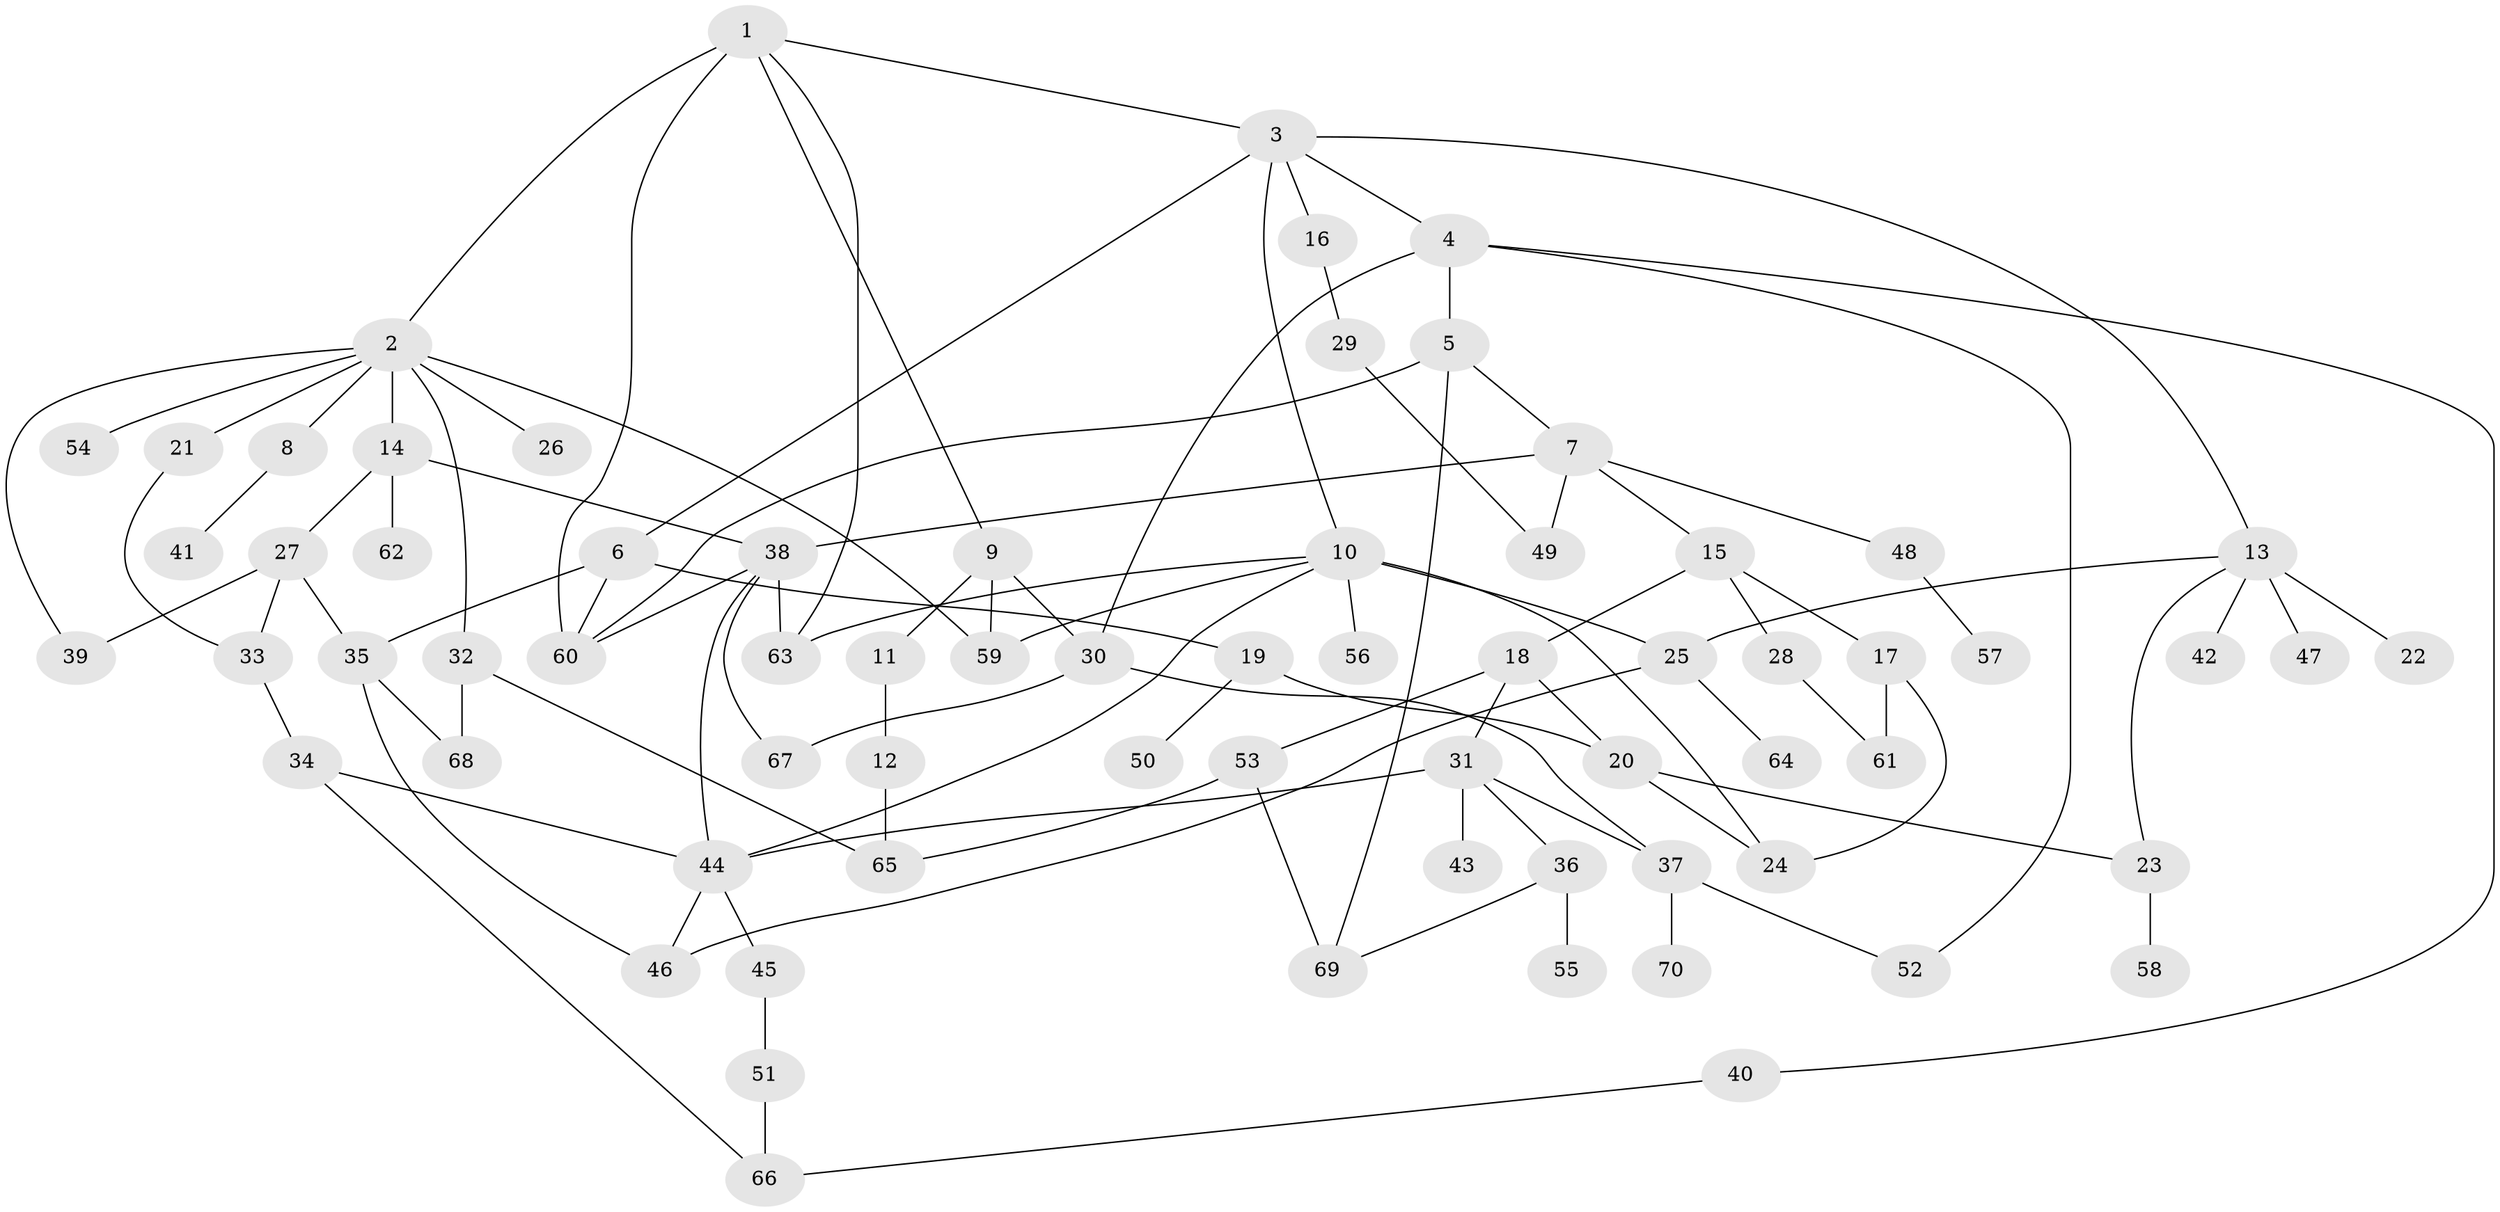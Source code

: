 // Generated by graph-tools (version 1.1) at 2025/01/03/09/25 03:01:10]
// undirected, 70 vertices, 103 edges
graph export_dot {
graph [start="1"]
  node [color=gray90,style=filled];
  1;
  2;
  3;
  4;
  5;
  6;
  7;
  8;
  9;
  10;
  11;
  12;
  13;
  14;
  15;
  16;
  17;
  18;
  19;
  20;
  21;
  22;
  23;
  24;
  25;
  26;
  27;
  28;
  29;
  30;
  31;
  32;
  33;
  34;
  35;
  36;
  37;
  38;
  39;
  40;
  41;
  42;
  43;
  44;
  45;
  46;
  47;
  48;
  49;
  50;
  51;
  52;
  53;
  54;
  55;
  56;
  57;
  58;
  59;
  60;
  61;
  62;
  63;
  64;
  65;
  66;
  67;
  68;
  69;
  70;
  1 -- 2;
  1 -- 3;
  1 -- 9;
  1 -- 60;
  1 -- 63;
  2 -- 8;
  2 -- 14;
  2 -- 21;
  2 -- 26;
  2 -- 32;
  2 -- 54;
  2 -- 59;
  2 -- 39;
  3 -- 4;
  3 -- 6;
  3 -- 10;
  3 -- 13;
  3 -- 16;
  4 -- 5;
  4 -- 40;
  4 -- 30;
  4 -- 52;
  5 -- 7;
  5 -- 69;
  5 -- 60;
  6 -- 19;
  6 -- 35;
  6 -- 60;
  7 -- 15;
  7 -- 38;
  7 -- 48;
  7 -- 49;
  8 -- 41;
  9 -- 11;
  9 -- 30;
  9 -- 59;
  10 -- 24;
  10 -- 56;
  10 -- 59;
  10 -- 44;
  10 -- 63;
  10 -- 25;
  11 -- 12;
  12 -- 65;
  13 -- 22;
  13 -- 23;
  13 -- 25;
  13 -- 42;
  13 -- 47;
  14 -- 27;
  14 -- 62;
  14 -- 38;
  15 -- 17;
  15 -- 18;
  15 -- 28;
  16 -- 29;
  17 -- 61;
  17 -- 24;
  18 -- 20;
  18 -- 31;
  18 -- 53;
  19 -- 50;
  19 -- 20;
  20 -- 23;
  20 -- 24;
  21 -- 33;
  23 -- 58;
  25 -- 64;
  25 -- 46;
  27 -- 33;
  27 -- 39;
  27 -- 35;
  28 -- 61;
  29 -- 49;
  30 -- 67;
  30 -- 37;
  31 -- 36;
  31 -- 37;
  31 -- 43;
  31 -- 44;
  32 -- 68;
  32 -- 65;
  33 -- 34;
  34 -- 44;
  34 -- 66;
  35 -- 68;
  35 -- 46;
  36 -- 55;
  36 -- 69;
  37 -- 52;
  37 -- 70;
  38 -- 63;
  38 -- 60;
  38 -- 67;
  38 -- 44;
  40 -- 66;
  44 -- 45;
  44 -- 46;
  45 -- 51;
  48 -- 57;
  51 -- 66;
  53 -- 65;
  53 -- 69;
}
